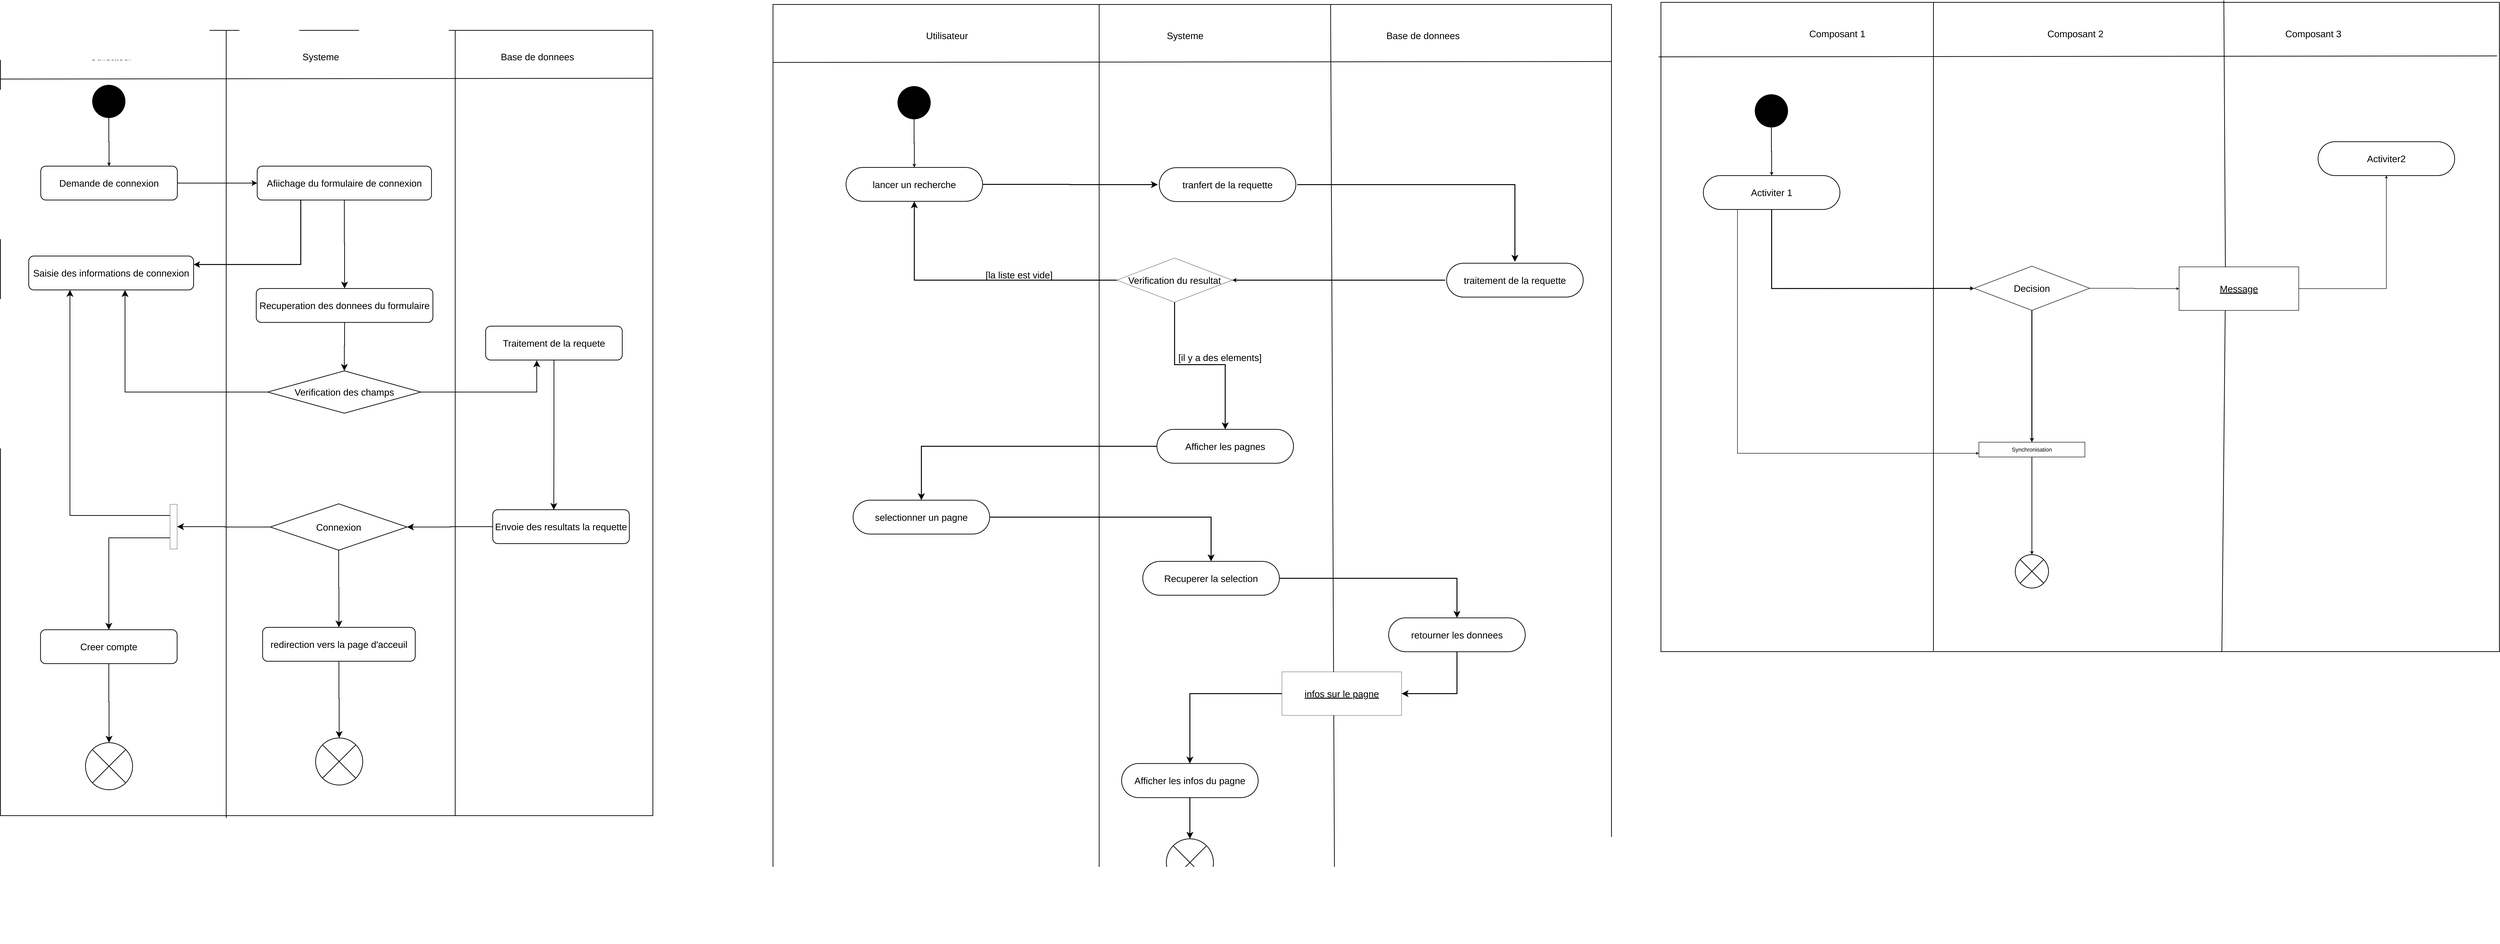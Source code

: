 <mxfile version="21.6.9" type="github">
  <diagram name="Page-1" id="dtMkvV5HG_kAokSsGvkS">
    <mxGraphModel dx="9871" dy="5522" grid="1" gridSize="10" guides="1" tooltips="1" connect="1" arrows="1" fold="1" page="1" pageScale="1" pageWidth="827" pageHeight="1169" math="0" shadow="0">
      <root>
        <mxCell id="0" />
        <mxCell id="1" parent="0" />
        <mxCell id="PqpOmXqPzJoeUcGZdCaw-75" value="" style="rounded=0;whiteSpace=wrap;html=1;strokeWidth=3;" parent="1" vertex="1">
          <mxGeometry x="-360" y="-1160" width="3560" height="3972.5" as="geometry" />
        </mxCell>
        <mxCell id="PqpOmXqPzJoeUcGZdCaw-1" value="" style="rounded=0;whiteSpace=wrap;html=1;strokeWidth=3;" parent="1" vertex="1">
          <mxGeometry x="-3640" y="-1050" width="2770" height="3337" as="geometry" />
        </mxCell>
        <mxCell id="PqpOmXqPzJoeUcGZdCaw-2" value="" style="endArrow=none;html=1;rounded=0;exitX=0;exitY=0.062;exitDx=0;exitDy=0;exitPerimeter=0;strokeWidth=3;entryX=1;entryY=0.061;entryDx=0;entryDy=0;entryPerimeter=0;" parent="1" source="PqpOmXqPzJoeUcGZdCaw-1" target="PqpOmXqPzJoeUcGZdCaw-1" edge="1">
          <mxGeometry width="50" height="50" relative="1" as="geometry">
            <mxPoint x="-3607.66" y="-868.68" as="sourcePoint" />
            <mxPoint x="-1260" y="-869" as="targetPoint" />
          </mxGeometry>
        </mxCell>
        <mxCell id="PqpOmXqPzJoeUcGZdCaw-3" value="" style="endArrow=none;html=1;rounded=0;exitX=0.346;exitY=1.003;exitDx=0;exitDy=0;entryX=0.346;entryY=0;entryDx=0;entryDy=0;strokeWidth=3;exitPerimeter=0;entryPerimeter=0;" parent="1" source="PqpOmXqPzJoeUcGZdCaw-1" target="PqpOmXqPzJoeUcGZdCaw-1" edge="1">
          <mxGeometry width="50" height="50" relative="1" as="geometry">
            <mxPoint x="-2680.0" y="1167" as="sourcePoint" />
            <mxPoint x="-2680.0" y="-1003" as="targetPoint" />
          </mxGeometry>
        </mxCell>
        <mxCell id="PqpOmXqPzJoeUcGZdCaw-4" value="" style="endArrow=none;html=1;rounded=0;exitX=0.697;exitY=1;exitDx=0;exitDy=0;entryX=0.697;entryY=0;entryDx=0;entryDy=0;strokeWidth=3;exitPerimeter=0;entryPerimeter=0;" parent="1" source="PqpOmXqPzJoeUcGZdCaw-1" target="PqpOmXqPzJoeUcGZdCaw-1" edge="1">
          <mxGeometry width="50" height="50" relative="1" as="geometry">
            <mxPoint x="-1710" y="1157" as="sourcePoint" />
            <mxPoint x="-1710" y="-1013" as="targetPoint" />
          </mxGeometry>
        </mxCell>
        <mxCell id="PqpOmXqPzJoeUcGZdCaw-5" value="&lt;font style=&quot;font-size: 40px;&quot;&gt;Utilisateur&lt;/font&gt;" style="text;html=1;strokeColor=none;fillColor=none;align=center;verticalAlign=middle;whiteSpace=wrap;rounded=0;" parent="1" vertex="1">
          <mxGeometry x="-3380" y="-983" width="420" height="90" as="geometry" />
        </mxCell>
        <mxCell id="PqpOmXqPzJoeUcGZdCaw-6" value="&lt;font style=&quot;font-size: 40px;&quot;&gt;Systeme&lt;/font&gt;" style="text;html=1;strokeColor=none;fillColor=none;align=center;verticalAlign=middle;whiteSpace=wrap;rounded=0;" parent="1" vertex="1">
          <mxGeometry x="-2490" y="-983" width="420" height="90" as="geometry" />
        </mxCell>
        <mxCell id="PqpOmXqPzJoeUcGZdCaw-7" value="&lt;font style=&quot;font-size: 40px;&quot;&gt;Base de donnees&lt;/font&gt;" style="text;html=1;strokeColor=none;fillColor=none;align=center;verticalAlign=middle;whiteSpace=wrap;rounded=0;" parent="1" vertex="1">
          <mxGeometry x="-1570" y="-983" width="420" height="90" as="geometry" />
        </mxCell>
        <mxCell id="PqpOmXqPzJoeUcGZdCaw-23" style="edgeStyle=orthogonalEdgeStyle;rounded=0;orthogonalLoop=1;jettySize=auto;html=1;exitX=0.5;exitY=1;exitDx=0;exitDy=0;entryX=0.5;entryY=0;entryDx=0;entryDy=0;strokeWidth=3;" parent="1" source="PqpOmXqPzJoeUcGZdCaw-8" target="PqpOmXqPzJoeUcGZdCaw-9" edge="1">
          <mxGeometry relative="1" as="geometry" />
        </mxCell>
        <mxCell id="PqpOmXqPzJoeUcGZdCaw-8" value="" style="ellipse;fillColor=strokeColor;html=1;" parent="1" vertex="1">
          <mxGeometry x="-3250" y="-818" width="140" height="140" as="geometry" />
        </mxCell>
        <mxCell id="PqpOmXqPzJoeUcGZdCaw-24" style="edgeStyle=orthogonalEdgeStyle;rounded=0;orthogonalLoop=1;jettySize=auto;html=1;exitX=1;exitY=0.5;exitDx=0;exitDy=0;strokeWidth=3;endSize=15;targetPerimeterSpacing=0;startSize=14;" parent="1" source="PqpOmXqPzJoeUcGZdCaw-9" target="PqpOmXqPzJoeUcGZdCaw-10" edge="1">
          <mxGeometry relative="1" as="geometry" />
        </mxCell>
        <mxCell id="PqpOmXqPzJoeUcGZdCaw-9" value="&lt;font style=&quot;font-size: 40px;&quot;&gt;Demande de connexion&lt;/font&gt;" style="rounded=1;whiteSpace=wrap;html=1;strokeWidth=3;" parent="1" vertex="1">
          <mxGeometry x="-3469" y="-473" width="580" height="144" as="geometry" />
        </mxCell>
        <mxCell id="PqpOmXqPzJoeUcGZdCaw-25" style="edgeStyle=orthogonalEdgeStyle;rounded=0;orthogonalLoop=1;jettySize=auto;html=1;exitX=0.25;exitY=1;exitDx=0;exitDy=0;entryX=1;entryY=0.25;entryDx=0;entryDy=0;strokeWidth=4;endSize=15;" parent="1" source="PqpOmXqPzJoeUcGZdCaw-10" target="PqpOmXqPzJoeUcGZdCaw-11" edge="1">
          <mxGeometry relative="1" as="geometry" />
        </mxCell>
        <mxCell id="PqpOmXqPzJoeUcGZdCaw-26" style="edgeStyle=orthogonalEdgeStyle;rounded=0;orthogonalLoop=1;jettySize=auto;html=1;exitX=0.5;exitY=1;exitDx=0;exitDy=0;entryX=0.5;entryY=0;entryDx=0;entryDy=0;strokeWidth=3;endSize=20;" parent="1" source="PqpOmXqPzJoeUcGZdCaw-10" target="PqpOmXqPzJoeUcGZdCaw-12" edge="1">
          <mxGeometry relative="1" as="geometry" />
        </mxCell>
        <mxCell id="PqpOmXqPzJoeUcGZdCaw-10" value="&lt;font style=&quot;font-size: 40px;&quot;&gt;Afiichage du formulaire de connexion&lt;/font&gt;" style="rounded=1;whiteSpace=wrap;html=1;strokeWidth=3;" parent="1" vertex="1">
          <mxGeometry x="-2550" y="-473" width="740" height="144" as="geometry" />
        </mxCell>
        <mxCell id="PqpOmXqPzJoeUcGZdCaw-11" value="&lt;font style=&quot;font-size: 40px;&quot;&gt;Saisie des informations de connexion&lt;/font&gt;" style="rounded=1;whiteSpace=wrap;html=1;strokeWidth=3;" parent="1" vertex="1">
          <mxGeometry x="-3520" y="-91" width="700" height="144" as="geometry" />
        </mxCell>
        <mxCell id="PqpOmXqPzJoeUcGZdCaw-27" style="edgeStyle=orthogonalEdgeStyle;rounded=0;orthogonalLoop=1;jettySize=auto;html=1;exitX=0.5;exitY=1;exitDx=0;exitDy=0;strokeWidth=3;endSize=20;" parent="1" source="PqpOmXqPzJoeUcGZdCaw-12" target="PqpOmXqPzJoeUcGZdCaw-14" edge="1">
          <mxGeometry relative="1" as="geometry" />
        </mxCell>
        <mxCell id="PqpOmXqPzJoeUcGZdCaw-12" value="&lt;font style=&quot;font-size: 40px;&quot;&gt;Recuperation des donnees du formulaire&lt;/font&gt;" style="rounded=1;whiteSpace=wrap;html=1;strokeWidth=3;" parent="1" vertex="1">
          <mxGeometry x="-2554" y="47" width="750" height="144" as="geometry" />
        </mxCell>
        <mxCell id="PqpOmXqPzJoeUcGZdCaw-29" style="edgeStyle=orthogonalEdgeStyle;rounded=0;orthogonalLoop=1;jettySize=auto;html=1;exitX=0.5;exitY=1;exitDx=0;exitDy=0;entryX=0.447;entryY=0.004;entryDx=0;entryDy=0;entryPerimeter=0;strokeWidth=3;endSize=20;" parent="1" source="PqpOmXqPzJoeUcGZdCaw-13" target="PqpOmXqPzJoeUcGZdCaw-17" edge="1">
          <mxGeometry relative="1" as="geometry" />
        </mxCell>
        <mxCell id="PqpOmXqPzJoeUcGZdCaw-13" value="&lt;font style=&quot;font-size: 40px;&quot;&gt;Traitement de la requete&lt;/font&gt;" style="rounded=1;whiteSpace=wrap;html=1;strokeWidth=3;" parent="1" vertex="1">
          <mxGeometry x="-1580" y="207" width="580" height="144" as="geometry" />
        </mxCell>
        <mxCell id="PqpOmXqPzJoeUcGZdCaw-28" style="edgeStyle=orthogonalEdgeStyle;rounded=0;orthogonalLoop=1;jettySize=auto;html=1;exitX=1;exitY=0.5;exitDx=0;exitDy=0;entryX=0.374;entryY=1.009;entryDx=0;entryDy=0;entryPerimeter=0;strokeWidth=3;endSize=20;" parent="1" source="PqpOmXqPzJoeUcGZdCaw-14" target="PqpOmXqPzJoeUcGZdCaw-13" edge="1">
          <mxGeometry relative="1" as="geometry" />
        </mxCell>
        <mxCell id="PqpOmXqPzJoeUcGZdCaw-33" style="edgeStyle=orthogonalEdgeStyle;rounded=0;orthogonalLoop=1;jettySize=auto;html=1;exitX=0;exitY=0.5;exitDx=0;exitDy=0;entryX=0.584;entryY=1.005;entryDx=0;entryDy=0;entryPerimeter=0;strokeWidth=3;endSize=20;" parent="1" source="PqpOmXqPzJoeUcGZdCaw-14" target="PqpOmXqPzJoeUcGZdCaw-11" edge="1">
          <mxGeometry relative="1" as="geometry" />
        </mxCell>
        <mxCell id="PqpOmXqPzJoeUcGZdCaw-14" value="&lt;font style=&quot;font-size: 40px;&quot;&gt;Verification des champs&lt;br&gt;&lt;/font&gt;" style="rhombus;whiteSpace=wrap;html=1;strokeWidth=3;" parent="1" vertex="1">
          <mxGeometry x="-2505" y="397" width="650" height="180" as="geometry" />
        </mxCell>
        <mxCell id="PqpOmXqPzJoeUcGZdCaw-30" style="edgeStyle=orthogonalEdgeStyle;rounded=0;orthogonalLoop=1;jettySize=auto;html=1;exitX=0;exitY=0.5;exitDx=0;exitDy=0;entryX=1;entryY=0.5;entryDx=0;entryDy=0;strokeWidth=3;endSize=20;" parent="1" source="PqpOmXqPzJoeUcGZdCaw-17" target="PqpOmXqPzJoeUcGZdCaw-18" edge="1">
          <mxGeometry relative="1" as="geometry" />
        </mxCell>
        <mxCell id="PqpOmXqPzJoeUcGZdCaw-17" value="&lt;font style=&quot;font-size: 40px;&quot;&gt;Envoie des resultats la requette&lt;/font&gt;" style="rounded=1;whiteSpace=wrap;html=1;strokeWidth=3;" parent="1" vertex="1">
          <mxGeometry x="-1550" y="987" width="580" height="144" as="geometry" />
        </mxCell>
        <mxCell id="PqpOmXqPzJoeUcGZdCaw-32" style="edgeStyle=orthogonalEdgeStyle;rounded=0;orthogonalLoop=1;jettySize=auto;html=1;exitX=0.5;exitY=1;exitDx=0;exitDy=0;strokeWidth=3;endSize=20;" parent="1" source="PqpOmXqPzJoeUcGZdCaw-18" target="PqpOmXqPzJoeUcGZdCaw-19" edge="1">
          <mxGeometry relative="1" as="geometry" />
        </mxCell>
        <mxCell id="PqpOmXqPzJoeUcGZdCaw-34" style="edgeStyle=orthogonalEdgeStyle;rounded=0;orthogonalLoop=1;jettySize=auto;html=1;exitX=0;exitY=0.5;exitDx=0;exitDy=0;entryX=0.5;entryY=0;entryDx=0;entryDy=0;strokeWidth=3;endSize=20;" parent="1" source="PqpOmXqPzJoeUcGZdCaw-18" target="PqpOmXqPzJoeUcGZdCaw-22" edge="1">
          <mxGeometry relative="1" as="geometry" />
        </mxCell>
        <mxCell id="PqpOmXqPzJoeUcGZdCaw-18" value="&lt;font style=&quot;font-size: 40px;&quot;&gt;Connexion&lt;/font&gt;" style="rhombus;whiteSpace=wrap;html=1;strokeWidth=3;" parent="1" vertex="1">
          <mxGeometry x="-2494" y="962" width="580" height="197" as="geometry" />
        </mxCell>
        <mxCell id="PqpOmXqPzJoeUcGZdCaw-40" style="edgeStyle=orthogonalEdgeStyle;rounded=0;orthogonalLoop=1;jettySize=auto;html=1;exitX=0.5;exitY=1;exitDx=0;exitDy=0;entryX=0.5;entryY=0;entryDx=0;entryDy=0;strokeWidth=3;endSize=20;" parent="1" source="PqpOmXqPzJoeUcGZdCaw-19" target="PqpOmXqPzJoeUcGZdCaw-37" edge="1">
          <mxGeometry relative="1" as="geometry" />
        </mxCell>
        <mxCell id="PqpOmXqPzJoeUcGZdCaw-19" value="&lt;span style=&quot;font-size: 40px;&quot;&gt;redirection vers la page d&#39;acceuil&lt;/span&gt;" style="rounded=1;whiteSpace=wrap;html=1;strokeWidth=3;" parent="1" vertex="1">
          <mxGeometry x="-2527" y="1487" width="648" height="144" as="geometry" />
        </mxCell>
        <mxCell id="PqpOmXqPzJoeUcGZdCaw-39" style="edgeStyle=orthogonalEdgeStyle;rounded=0;orthogonalLoop=1;jettySize=auto;html=1;exitX=0.5;exitY=1;exitDx=0;exitDy=0;entryX=0.5;entryY=0;entryDx=0;entryDy=0;strokeWidth=3;endSize=20;" parent="1" source="PqpOmXqPzJoeUcGZdCaw-20" target="PqpOmXqPzJoeUcGZdCaw-38" edge="1">
          <mxGeometry relative="1" as="geometry" />
        </mxCell>
        <mxCell id="PqpOmXqPzJoeUcGZdCaw-20" value="&lt;font style=&quot;font-size: 40px;&quot;&gt;Creer compte&lt;br&gt;&lt;/font&gt;" style="rounded=1;whiteSpace=wrap;html=1;strokeWidth=3;" parent="1" vertex="1">
          <mxGeometry x="-3470" y="1497" width="580" height="144" as="geometry" />
        </mxCell>
        <mxCell id="PqpOmXqPzJoeUcGZdCaw-35" style="edgeStyle=orthogonalEdgeStyle;rounded=0;orthogonalLoop=1;jettySize=auto;html=1;exitX=0.75;exitY=1;exitDx=0;exitDy=0;strokeWidth=3;endSize=20;" parent="1" source="PqpOmXqPzJoeUcGZdCaw-22" target="PqpOmXqPzJoeUcGZdCaw-20" edge="1">
          <mxGeometry relative="1" as="geometry" />
        </mxCell>
        <mxCell id="PqpOmXqPzJoeUcGZdCaw-36" style="edgeStyle=orthogonalEdgeStyle;rounded=0;orthogonalLoop=1;jettySize=auto;html=1;exitX=0.25;exitY=1;exitDx=0;exitDy=0;entryX=0.25;entryY=1;entryDx=0;entryDy=0;strokeWidth=3;endSize=20;" parent="1" source="PqpOmXqPzJoeUcGZdCaw-22" target="PqpOmXqPzJoeUcGZdCaw-11" edge="1">
          <mxGeometry relative="1" as="geometry" />
        </mxCell>
        <mxCell id="PqpOmXqPzJoeUcGZdCaw-22" value="" style="rounded=0;whiteSpace=wrap;html=1;rotation=90;" parent="1" vertex="1">
          <mxGeometry x="-3000" y="1044" width="190" height="30" as="geometry" />
        </mxCell>
        <mxCell id="PqpOmXqPzJoeUcGZdCaw-37" value="" style="shape=sumEllipse;perimeter=ellipsePerimeter;html=1;backgroundOutline=1;strokeWidth=3;" parent="1" vertex="1">
          <mxGeometry x="-2302" y="1957" width="200" height="200" as="geometry" />
        </mxCell>
        <mxCell id="PqpOmXqPzJoeUcGZdCaw-38" value="" style="shape=sumEllipse;perimeter=ellipsePerimeter;html=1;backgroundOutline=1;strokeWidth=3;" parent="1" vertex="1">
          <mxGeometry x="-3279" y="1977" width="200" height="200" as="geometry" />
        </mxCell>
        <mxCell id="PqpOmXqPzJoeUcGZdCaw-42" value="" style="endArrow=none;html=1;rounded=0;exitX=0;exitY=0.062;exitDx=0;exitDy=0;exitPerimeter=0;strokeWidth=3;entryX=1;entryY=0.061;entryDx=0;entryDy=0;entryPerimeter=0;" parent="1" source="PqpOmXqPzJoeUcGZdCaw-75" target="PqpOmXqPzJoeUcGZdCaw-75" edge="1">
          <mxGeometry width="50" height="50" relative="1" as="geometry">
            <mxPoint x="138.34" y="-874.68" as="sourcePoint" />
            <mxPoint x="2486" y="-875" as="targetPoint" />
          </mxGeometry>
        </mxCell>
        <mxCell id="PqpOmXqPzJoeUcGZdCaw-43" value="&lt;font style=&quot;font-size: 40px;&quot;&gt;Utilisateur&lt;/font&gt;" style="text;html=1;strokeColor=none;fillColor=none;align=center;verticalAlign=middle;whiteSpace=wrap;rounded=0;" parent="1" vertex="1">
          <mxGeometry x="169" y="-1073.5" width="420" height="90" as="geometry" />
        </mxCell>
        <mxCell id="PqpOmXqPzJoeUcGZdCaw-44" value="&lt;font style=&quot;font-size: 40px;&quot;&gt;Systeme&lt;/font&gt;" style="text;html=1;strokeColor=none;fillColor=none;align=center;verticalAlign=middle;whiteSpace=wrap;rounded=0;" parent="1" vertex="1">
          <mxGeometry x="1180" y="-1073.5" width="420" height="90" as="geometry" />
        </mxCell>
        <mxCell id="PqpOmXqPzJoeUcGZdCaw-45" value="&lt;font style=&quot;font-size: 40px;&quot;&gt;Base de donnees&lt;/font&gt;" style="text;html=1;strokeColor=none;fillColor=none;align=center;verticalAlign=middle;whiteSpace=wrap;rounded=0;" parent="1" vertex="1">
          <mxGeometry x="2190" y="-1073.5" width="420" height="90" as="geometry" />
        </mxCell>
        <mxCell id="PqpOmXqPzJoeUcGZdCaw-46" style="edgeStyle=orthogonalEdgeStyle;rounded=0;orthogonalLoop=1;jettySize=auto;html=1;exitX=0.5;exitY=1;exitDx=0;exitDy=0;entryX=0.5;entryY=0;entryDx=0;entryDy=0;strokeWidth=3;" parent="1" source="PqpOmXqPzJoeUcGZdCaw-47" target="PqpOmXqPzJoeUcGZdCaw-49" edge="1">
          <mxGeometry relative="1" as="geometry" />
        </mxCell>
        <mxCell id="PqpOmXqPzJoeUcGZdCaw-47" value="" style="ellipse;fillColor=strokeColor;html=1;" parent="1" vertex="1">
          <mxGeometry x="169" y="-812.5" width="140" height="140" as="geometry" />
        </mxCell>
        <mxCell id="PqpOmXqPzJoeUcGZdCaw-114" style="edgeStyle=orthogonalEdgeStyle;rounded=0;orthogonalLoop=1;jettySize=auto;html=1;exitX=1;exitY=0.5;exitDx=0;exitDy=0;entryX=0;entryY=0.5;entryDx=0;entryDy=0;strokeWidth=4;endSize=17;" parent="1" source="PqpOmXqPzJoeUcGZdCaw-49" target="PqpOmXqPzJoeUcGZdCaw-78" edge="1">
          <mxGeometry relative="1" as="geometry" />
        </mxCell>
        <mxCell id="PqpOmXqPzJoeUcGZdCaw-49" value="&lt;font style=&quot;font-size: 40px;&quot;&gt;lancer un recherche&lt;/font&gt;" style="rounded=1;whiteSpace=wrap;html=1;strokeWidth=3;arcSize=50;" parent="1" vertex="1">
          <mxGeometry x="-50" y="-467.5" width="580" height="144" as="geometry" />
        </mxCell>
        <mxCell id="PqpOmXqPzJoeUcGZdCaw-110" style="edgeStyle=orthogonalEdgeStyle;rounded=0;orthogonalLoop=1;jettySize=auto;html=1;exitX=0.5;exitY=1;exitDx=0;exitDy=0;entryX=1;entryY=0.5;entryDx=0;entryDy=0;strokeWidth=4;endSize=17;" parent="1" source="PqpOmXqPzJoeUcGZdCaw-62" target="PqpOmXqPzJoeUcGZdCaw-112" edge="1">
          <mxGeometry relative="1" as="geometry" />
        </mxCell>
        <mxCell id="PqpOmXqPzJoeUcGZdCaw-62" value="&lt;span style=&quot;font-size: 40px;&quot;&gt;retourner les donnees&lt;/span&gt;" style="rounded=1;whiteSpace=wrap;html=1;strokeWidth=3;arcSize=50;" parent="1" vertex="1">
          <mxGeometry x="2254" y="1446.5" width="580" height="144" as="geometry" />
        </mxCell>
        <mxCell id="PqpOmXqPzJoeUcGZdCaw-72" value="" style="rounded=0;whiteSpace=wrap;html=1;rotation=90;" parent="1" vertex="1">
          <mxGeometry x="3700" y="1336.5" width="190" height="30" as="geometry" />
        </mxCell>
        <mxCell id="PqpOmXqPzJoeUcGZdCaw-73" value="" style="shape=sumEllipse;perimeter=ellipsePerimeter;html=1;backgroundOutline=1;strokeWidth=3;" parent="1" vertex="1">
          <mxGeometry x="1310" y="2385.5" width="200" height="201" as="geometry" />
        </mxCell>
        <mxCell id="PqpOmXqPzJoeUcGZdCaw-76" value="" style="endArrow=none;html=1;rounded=0;exitX=0.389;exitY=1.004;exitDx=0;exitDy=0;entryX=0.389;entryY=0;entryDx=0;entryDy=0;strokeWidth=3;exitPerimeter=0;entryPerimeter=0;" parent="1" source="PqpOmXqPzJoeUcGZdCaw-75" target="PqpOmXqPzJoeUcGZdCaw-75" edge="1">
          <mxGeometry width="50" height="50" relative="1" as="geometry">
            <mxPoint x="1029.58" y="2289.99" as="sourcePoint" />
            <mxPoint x="1029.58" y="-1057.01" as="targetPoint" />
          </mxGeometry>
        </mxCell>
        <mxCell id="PqpOmXqPzJoeUcGZdCaw-77" value="" style="endArrow=none;html=1;rounded=0;exitX=0.67;exitY=1.002;exitDx=0;exitDy=0;entryX=0.665;entryY=0;entryDx=0;entryDy=0;strokeWidth=3;exitPerimeter=0;entryPerimeter=0;" parent="1" source="PqpOmXqPzJoeUcGZdCaw-75" target="PqpOmXqPzJoeUcGZdCaw-75" edge="1">
          <mxGeometry width="50" height="50" relative="1" as="geometry">
            <mxPoint x="2010.31" y="2293.5" as="sourcePoint" />
            <mxPoint x="2010.31" y="-1043.5" as="targetPoint" />
          </mxGeometry>
        </mxCell>
        <mxCell id="PqpOmXqPzJoeUcGZdCaw-115" style="edgeStyle=orthogonalEdgeStyle;rounded=0;orthogonalLoop=1;jettySize=auto;html=1;exitX=1;exitY=0.5;exitDx=0;exitDy=0;strokeWidth=4;endSize=17;" parent="1" source="PqpOmXqPzJoeUcGZdCaw-78" target="PqpOmXqPzJoeUcGZdCaw-96" edge="1">
          <mxGeometry relative="1" as="geometry" />
        </mxCell>
        <mxCell id="PqpOmXqPzJoeUcGZdCaw-78" value="&lt;span style=&quot;font-size: 40px;&quot;&gt;tranfert de la requette&lt;/span&gt;" style="rounded=1;whiteSpace=wrap;html=1;strokeWidth=3;perimeterSpacing=6;arcSize=50;" parent="1" vertex="1">
          <mxGeometry x="1280" y="-466.5" width="580" height="144" as="geometry" />
        </mxCell>
        <mxCell id="PqpOmXqPzJoeUcGZdCaw-106" style="edgeStyle=orthogonalEdgeStyle;rounded=0;orthogonalLoop=1;jettySize=auto;html=1;exitX=0;exitY=0.5;exitDx=0;exitDy=0;entryX=0.5;entryY=0;entryDx=0;entryDy=0;strokeWidth=4;endSize=17;" parent="1" source="PqpOmXqPzJoeUcGZdCaw-86" target="PqpOmXqPzJoeUcGZdCaw-92" edge="1">
          <mxGeometry relative="1" as="geometry" />
        </mxCell>
        <mxCell id="PqpOmXqPzJoeUcGZdCaw-86" value="&lt;span style=&quot;font-size: 40px;&quot;&gt;Afficher les pagnes&lt;/span&gt;" style="rounded=1;whiteSpace=wrap;html=1;strokeWidth=3;arcSize=50;" parent="1" vertex="1">
          <mxGeometry x="1270" y="645.5" width="580" height="144" as="geometry" />
        </mxCell>
        <mxCell id="PqpOmXqPzJoeUcGZdCaw-90" value="&lt;span style=&quot;font-size: 40px;&quot;&gt;[la liste est vide]&lt;/span&gt;" style="text;html=1;strokeColor=none;fillColor=none;align=center;verticalAlign=middle;whiteSpace=wrap;rounded=0;" parent="1" vertex="1">
          <mxGeometry x="500" y="-26.5" width="370" height="30" as="geometry" />
        </mxCell>
        <mxCell id="PqpOmXqPzJoeUcGZdCaw-107" style="edgeStyle=orthogonalEdgeStyle;rounded=0;orthogonalLoop=1;jettySize=auto;html=1;exitX=1;exitY=0.5;exitDx=0;exitDy=0;strokeWidth=4;endSize=17;" parent="1" source="PqpOmXqPzJoeUcGZdCaw-92" target="PqpOmXqPzJoeUcGZdCaw-95" edge="1">
          <mxGeometry relative="1" as="geometry" />
        </mxCell>
        <mxCell id="PqpOmXqPzJoeUcGZdCaw-92" value="&lt;span style=&quot;font-size: 40px;&quot;&gt;selectionner un pagne&lt;/span&gt;" style="rounded=1;whiteSpace=wrap;html=1;strokeWidth=3;arcSize=50;" parent="1" vertex="1">
          <mxGeometry x="-20" y="946.5" width="580" height="144" as="geometry" />
        </mxCell>
        <mxCell id="PqpOmXqPzJoeUcGZdCaw-108" style="edgeStyle=orthogonalEdgeStyle;rounded=0;orthogonalLoop=1;jettySize=auto;html=1;exitX=1;exitY=0.5;exitDx=0;exitDy=0;strokeWidth=4;endSize=17;" parent="1" source="PqpOmXqPzJoeUcGZdCaw-95" target="PqpOmXqPzJoeUcGZdCaw-62" edge="1">
          <mxGeometry relative="1" as="geometry" />
        </mxCell>
        <mxCell id="PqpOmXqPzJoeUcGZdCaw-95" value="&lt;span style=&quot;font-size: 40px;&quot;&gt;Recuperer la selection&lt;/span&gt;" style="rounded=1;whiteSpace=wrap;html=1;strokeWidth=3;arcSize=50;" parent="1" vertex="1">
          <mxGeometry x="1210" y="1206.5" width="580" height="144" as="geometry" />
        </mxCell>
        <mxCell id="R3VIAswBwC66b6_Lx3bq-24" style="edgeStyle=orthogonalEdgeStyle;rounded=0;orthogonalLoop=1;jettySize=auto;html=1;exitX=0;exitY=0.5;exitDx=0;exitDy=0;entryX=1;entryY=0.5;entryDx=0;entryDy=0;strokeWidth=4;" edge="1" parent="1" source="PqpOmXqPzJoeUcGZdCaw-96" target="PqpOmXqPzJoeUcGZdCaw-99">
          <mxGeometry relative="1" as="geometry" />
        </mxCell>
        <mxCell id="PqpOmXqPzJoeUcGZdCaw-96" value="&lt;span style=&quot;font-size: 40px;&quot;&gt;traitement de la requette&lt;/span&gt;" style="rounded=1;whiteSpace=wrap;html=1;strokeWidth=3;perimeterSpacing=6;arcSize=50;" parent="1" vertex="1">
          <mxGeometry x="2500" y="-60.5" width="580" height="144" as="geometry" />
        </mxCell>
        <mxCell id="PqpOmXqPzJoeUcGZdCaw-101" style="edgeStyle=orthogonalEdgeStyle;rounded=0;orthogonalLoop=1;jettySize=auto;html=1;exitX=0;exitY=0.5;exitDx=0;exitDy=0;entryX=0.5;entryY=1;entryDx=0;entryDy=0;strokeWidth=4;endSize=17;" parent="1" source="PqpOmXqPzJoeUcGZdCaw-99" target="PqpOmXqPzJoeUcGZdCaw-49" edge="1">
          <mxGeometry relative="1" as="geometry" />
        </mxCell>
        <mxCell id="PqpOmXqPzJoeUcGZdCaw-102" style="edgeStyle=orthogonalEdgeStyle;rounded=0;orthogonalLoop=1;jettySize=auto;html=1;exitX=0.5;exitY=1;exitDx=0;exitDy=0;strokeWidth=4;endSize=17;" parent="1" source="PqpOmXqPzJoeUcGZdCaw-99" target="PqpOmXqPzJoeUcGZdCaw-86" edge="1">
          <mxGeometry relative="1" as="geometry" />
        </mxCell>
        <mxCell id="PqpOmXqPzJoeUcGZdCaw-99" value="&lt;font style=&quot;font-size: 40px;&quot;&gt;Verification du resultat&lt;/font&gt;" style="rhombus;whiteSpace=wrap;html=1;" parent="1" vertex="1">
          <mxGeometry x="1100" y="-82.5" width="490" height="188" as="geometry" />
        </mxCell>
        <mxCell id="PqpOmXqPzJoeUcGZdCaw-103" value="&lt;span style=&quot;font-size: 40px;&quot;&gt;[il y a des elements]&lt;/span&gt;" style="text;html=1;strokeColor=none;fillColor=none;align=center;verticalAlign=middle;whiteSpace=wrap;rounded=0;" parent="1" vertex="1">
          <mxGeometry x="1353" y="324.5" width="370" height="30" as="geometry" />
        </mxCell>
        <mxCell id="PqpOmXqPzJoeUcGZdCaw-111" style="edgeStyle=orthogonalEdgeStyle;rounded=0;orthogonalLoop=1;jettySize=auto;html=1;exitX=0.5;exitY=1;exitDx=0;exitDy=0;entryX=0.5;entryY=0;entryDx=0;entryDy=0;strokeWidth=4;endSize=17;" parent="1" source="PqpOmXqPzJoeUcGZdCaw-109" target="PqpOmXqPzJoeUcGZdCaw-73" edge="1">
          <mxGeometry relative="1" as="geometry" />
        </mxCell>
        <mxCell id="PqpOmXqPzJoeUcGZdCaw-109" value="&lt;font style=&quot;font-size: 40px;&quot;&gt;Afficher les infos du pagne&lt;/font&gt;" style="rounded=1;whiteSpace=wrap;html=1;strokeWidth=3;arcSize=50;" parent="1" vertex="1">
          <mxGeometry x="1120" y="2065.5" width="580" height="145" as="geometry" />
        </mxCell>
        <mxCell id="PqpOmXqPzJoeUcGZdCaw-113" style="edgeStyle=orthogonalEdgeStyle;rounded=0;orthogonalLoop=1;jettySize=auto;html=1;exitX=0;exitY=0.5;exitDx=0;exitDy=0;entryX=0.5;entryY=0;entryDx=0;entryDy=0;strokeWidth=4;endSize=17;" parent="1" source="PqpOmXqPzJoeUcGZdCaw-112" target="PqpOmXqPzJoeUcGZdCaw-109" edge="1">
          <mxGeometry relative="1" as="geometry" />
        </mxCell>
        <mxCell id="PqpOmXqPzJoeUcGZdCaw-112" value="&lt;span style=&quot;font-size: 40px;&quot;&gt;&lt;u&gt;infos sur le pagne&lt;/u&gt;&lt;/span&gt;" style="rounded=0;whiteSpace=wrap;html=1;" parent="1" vertex="1">
          <mxGeometry x="1801" y="1676" width="508" height="185" as="geometry" />
        </mxCell>
        <mxCell id="R3VIAswBwC66b6_Lx3bq-1" value="" style="rounded=0;whiteSpace=wrap;html=1;strokeWidth=3;" vertex="1" parent="1">
          <mxGeometry x="3410" y="-1169" width="3560" height="2759" as="geometry" />
        </mxCell>
        <mxCell id="R3VIAswBwC66b6_Lx3bq-2" value="&lt;font style=&quot;font-size: 40px;&quot;&gt;Composant 1&lt;/font&gt;" style="text;html=1;strokeColor=none;fillColor=none;align=center;verticalAlign=middle;whiteSpace=wrap;rounded=0;" vertex="1" parent="1">
          <mxGeometry x="3949" y="-1081.44" width="420" height="90" as="geometry" />
        </mxCell>
        <mxCell id="R3VIAswBwC66b6_Lx3bq-3" value="&lt;font style=&quot;font-size: 40px;&quot;&gt;Composant 2&lt;br&gt;&lt;/font&gt;" style="text;html=1;strokeColor=none;fillColor=none;align=center;verticalAlign=middle;whiteSpace=wrap;rounded=0;" vertex="1" parent="1">
          <mxGeometry x="4960" y="-1081.44" width="420" height="90" as="geometry" />
        </mxCell>
        <mxCell id="R3VIAswBwC66b6_Lx3bq-4" value="&lt;font style=&quot;font-size: 40px;&quot;&gt;Composant 3&lt;/font&gt;" style="text;html=1;strokeColor=none;fillColor=none;align=center;verticalAlign=middle;whiteSpace=wrap;rounded=0;" vertex="1" parent="1">
          <mxGeometry x="5970" y="-1081.44" width="420" height="90" as="geometry" />
        </mxCell>
        <mxCell id="R3VIAswBwC66b6_Lx3bq-5" value="" style="endArrow=none;html=1;rounded=0;exitX=0.389;exitY=1.004;exitDx=0;exitDy=0;entryX=0.389;entryY=0;entryDx=0;entryDy=0;strokeWidth=3;exitPerimeter=0;entryPerimeter=0;" edge="1" source="PqpOmXqPzJoeUcGZdCaw-97" parent="1">
          <mxGeometry width="50" height="50" relative="1" as="geometry">
            <mxPoint x="5800" y="2811.45" as="sourcePoint" />
            <mxPoint x="5800" y="-1176.94" as="targetPoint" />
          </mxGeometry>
        </mxCell>
        <mxCell id="R3VIAswBwC66b6_Lx3bq-7" value="" style="endArrow=none;html=1;rounded=0;exitX=0;exitY=0.062;exitDx=0;exitDy=0;exitPerimeter=0;strokeWidth=3;entryX=1;entryY=0.061;entryDx=0;entryDy=0;entryPerimeter=0;" edge="1" parent="1">
          <mxGeometry width="50" height="50" relative="1" as="geometry">
            <mxPoint x="3400" y="-937.365" as="sourcePoint" />
            <mxPoint x="6960" y="-941.337" as="targetPoint" />
          </mxGeometry>
        </mxCell>
        <mxCell id="R3VIAswBwC66b6_Lx3bq-8" value="" style="endArrow=none;html=1;rounded=0;entryX=0.325;entryY=0;entryDx=0;entryDy=0;strokeWidth=3;entryPerimeter=0;exitX=0.325;exitY=0.999;exitDx=0;exitDy=0;exitPerimeter=0;" edge="1" parent="1" source="R3VIAswBwC66b6_Lx3bq-1" target="R3VIAswBwC66b6_Lx3bq-1">
          <mxGeometry width="50" height="50" relative="1" as="geometry">
            <mxPoint x="4567" y="1610" as="sourcePoint" />
            <mxPoint x="4570" y="-1160" as="targetPoint" />
          </mxGeometry>
        </mxCell>
        <mxCell id="R3VIAswBwC66b6_Lx3bq-9" style="edgeStyle=orthogonalEdgeStyle;rounded=0;orthogonalLoop=1;jettySize=auto;html=1;exitX=0.5;exitY=1;exitDx=0;exitDy=0;entryX=0.5;entryY=0;entryDx=0;entryDy=0;strokeWidth=3;" edge="1" parent="1" source="R3VIAswBwC66b6_Lx3bq-10" target="R3VIAswBwC66b6_Lx3bq-11">
          <mxGeometry relative="1" as="geometry" />
        </mxCell>
        <mxCell id="R3VIAswBwC66b6_Lx3bq-10" value="" style="ellipse;fillColor=strokeColor;html=1;" vertex="1" parent="1">
          <mxGeometry x="3809" y="-777.9" width="140" height="140" as="geometry" />
        </mxCell>
        <mxCell id="R3VIAswBwC66b6_Lx3bq-21" style="edgeStyle=orthogonalEdgeStyle;rounded=0;orthogonalLoop=1;jettySize=auto;html=1;exitX=0.25;exitY=1;exitDx=0;exitDy=0;entryX=0;entryY=0.75;entryDx=0;entryDy=0;strokeWidth=2;" edge="1" parent="1" source="R3VIAswBwC66b6_Lx3bq-11" target="R3VIAswBwC66b6_Lx3bq-15">
          <mxGeometry relative="1" as="geometry" />
        </mxCell>
        <mxCell id="R3VIAswBwC66b6_Lx3bq-11" value="&lt;span style=&quot;font-size: 40px;&quot;&gt;Activiter 1&lt;/span&gt;" style="rounded=1;whiteSpace=wrap;html=1;strokeWidth=3;arcSize=50;" vertex="1" parent="1">
          <mxGeometry x="3590" y="-432.9" width="580" height="144" as="geometry" />
        </mxCell>
        <mxCell id="R3VIAswBwC66b6_Lx3bq-12" style="edgeStyle=orthogonalEdgeStyle;rounded=0;orthogonalLoop=1;jettySize=auto;html=1;exitX=0;exitY=0.5;exitDx=0;exitDy=0;entryX=0.5;entryY=1;entryDx=0;entryDy=0;strokeWidth=4;endSize=17;startArrow=classic;startFill=1;endArrow=none;endFill=0;" edge="1" parent="1" target="R3VIAswBwC66b6_Lx3bq-11">
          <mxGeometry relative="1" as="geometry">
            <mxPoint x="4740" y="46.6" as="sourcePoint" />
          </mxGeometry>
        </mxCell>
        <mxCell id="R3VIAswBwC66b6_Lx3bq-18" style="edgeStyle=orthogonalEdgeStyle;rounded=0;orthogonalLoop=1;jettySize=auto;html=1;exitX=1;exitY=0.5;exitDx=0;exitDy=0;entryX=0;entryY=0.5;entryDx=0;entryDy=0;strokeWidth=2;" edge="1" parent="1" source="R3VIAswBwC66b6_Lx3bq-13" target="PqpOmXqPzJoeUcGZdCaw-97">
          <mxGeometry relative="1" as="geometry" />
        </mxCell>
        <mxCell id="R3VIAswBwC66b6_Lx3bq-23" style="edgeStyle=orthogonalEdgeStyle;rounded=0;orthogonalLoop=1;jettySize=auto;html=1;exitX=0.5;exitY=1;exitDx=0;exitDy=0;strokeWidth=4;" edge="1" parent="1" source="R3VIAswBwC66b6_Lx3bq-13" target="R3VIAswBwC66b6_Lx3bq-15">
          <mxGeometry relative="1" as="geometry" />
        </mxCell>
        <mxCell id="R3VIAswBwC66b6_Lx3bq-13" value="&lt;span style=&quot;font-size: 40px;&quot;&gt;Decision&lt;/span&gt;" style="rhombus;whiteSpace=wrap;html=1;strokeWidth=2;" vertex="1" parent="1">
          <mxGeometry x="4740" y="-48" width="490" height="188" as="geometry" />
        </mxCell>
        <mxCell id="R3VIAswBwC66b6_Lx3bq-14" value="" style="endArrow=none;html=1;rounded=0;entryX=0.389;entryY=0;entryDx=0;entryDy=0;strokeWidth=3;entryPerimeter=0;exitX=0.669;exitY=1;exitDx=0;exitDy=0;exitPerimeter=0;" edge="1" parent="1" source="R3VIAswBwC66b6_Lx3bq-1" target="PqpOmXqPzJoeUcGZdCaw-97">
          <mxGeometry width="50" height="50" relative="1" as="geometry">
            <mxPoint x="5808" y="1590" as="sourcePoint" />
            <mxPoint x="5800" y="-1176.94" as="targetPoint" />
          </mxGeometry>
        </mxCell>
        <mxCell id="R3VIAswBwC66b6_Lx3bq-19" style="edgeStyle=orthogonalEdgeStyle;rounded=0;orthogonalLoop=1;jettySize=auto;html=1;exitX=1;exitY=0.5;exitDx=0;exitDy=0;entryX=0.5;entryY=1;entryDx=0;entryDy=0;strokeWidth=2;" edge="1" parent="1" source="PqpOmXqPzJoeUcGZdCaw-97" target="R3VIAswBwC66b6_Lx3bq-17">
          <mxGeometry relative="1" as="geometry" />
        </mxCell>
        <mxCell id="PqpOmXqPzJoeUcGZdCaw-97" value="&lt;font style=&quot;font-size: 40px;&quot;&gt;&lt;u&gt;Message&lt;/u&gt;&lt;/font&gt;" style="rounded=0;whiteSpace=wrap;html=1;strokeWidth=2;" parent="1" vertex="1">
          <mxGeometry x="5610" y="-45" width="508" height="185" as="geometry" />
        </mxCell>
        <mxCell id="R3VIAswBwC66b6_Lx3bq-26" style="edgeStyle=orthogonalEdgeStyle;rounded=0;orthogonalLoop=1;jettySize=auto;html=1;exitX=0.5;exitY=1;exitDx=0;exitDy=0;entryX=0.5;entryY=0;entryDx=0;entryDy=0;strokeWidth=3;" edge="1" parent="1" source="R3VIAswBwC66b6_Lx3bq-15" target="R3VIAswBwC66b6_Lx3bq-25">
          <mxGeometry relative="1" as="geometry" />
        </mxCell>
        <mxCell id="R3VIAswBwC66b6_Lx3bq-15" value="&lt;font style=&quot;font-size: 24px;&quot;&gt;Synchronisation&lt;/font&gt;" style="rounded=0;whiteSpace=wrap;html=1;rotation=0;strokeWidth=2;" vertex="1" parent="1">
          <mxGeometry x="4760" y="700" width="450" height="63" as="geometry" />
        </mxCell>
        <mxCell id="R3VIAswBwC66b6_Lx3bq-17" value="&lt;font style=&quot;font-size: 40px;&quot;&gt;Activiter2&lt;/font&gt;" style="rounded=1;whiteSpace=wrap;html=1;strokeWidth=3;arcSize=50;" vertex="1" parent="1">
          <mxGeometry x="6200" y="-576.9" width="580" height="144" as="geometry" />
        </mxCell>
        <mxCell id="R3VIAswBwC66b6_Lx3bq-25" value="" style="shape=sumEllipse;perimeter=ellipsePerimeter;html=1;backgroundOutline=1;strokeWidth=3;" vertex="1" parent="1">
          <mxGeometry x="4914.35" y="1178" width="141.29" height="142" as="geometry" />
        </mxCell>
      </root>
    </mxGraphModel>
  </diagram>
</mxfile>
